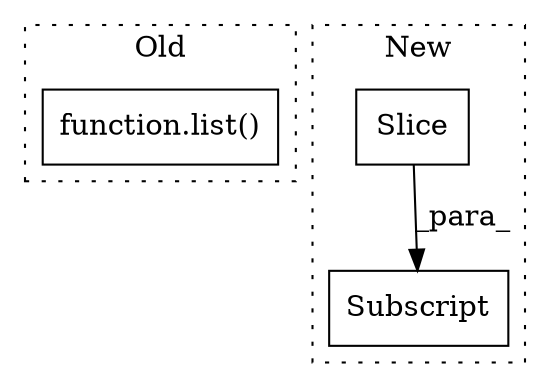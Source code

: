 digraph G {
subgraph cluster0 {
1 [label="function.list()" a="75" s="4337,4382" l="5,1" shape="box"];
label = "Old";
style="dotted";
}
subgraph cluster1 {
2 [label="Slice" a="80" s="4353" l="12" shape="box"];
3 [label="Subscript" a="63" s="4327,0" l="39,0" shape="box"];
label = "New";
style="dotted";
}
2 -> 3 [label="_para_"];
}